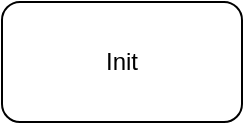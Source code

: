 <mxfile>
    <diagram id="tzHc3fTN3RHJeyiZ1nFb" name="Page-1">
        <mxGraphModel dx="1216" dy="512" grid="1" gridSize="10" guides="1" tooltips="1" connect="1" arrows="1" fold="1" page="1" pageScale="1" pageWidth="850" pageHeight="1100" math="0" shadow="0">
            <root>
                <mxCell id="0"/>
                <mxCell id="1" parent="0"/>
                <mxCell id="2" value="Init" style="rounded=1;whiteSpace=wrap;html=1;" vertex="1" parent="1">
                    <mxGeometry x="360" y="240" width="120" height="60" as="geometry"/>
                </mxCell>
            </root>
        </mxGraphModel>
    </diagram>
</mxfile>